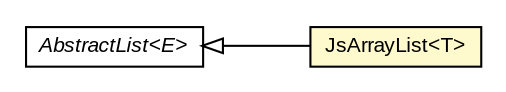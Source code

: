 #!/usr/local/bin/dot
#
# Class diagram 
# Generated by UMLGraph version R5_6-24-gf6e263 (http://www.umlgraph.org/)
#

digraph G {
	edge [fontname="arial",fontsize=10,labelfontname="arial",labelfontsize=10];
	node [fontname="arial",fontsize=10,shape=plaintext];
	nodesep=0.25;
	ranksep=0.5;
	rankdir=LR;
	// org.turbogwt.core.collections.client.JsArrayList<T>
	c547 [label=<<table title="org.turbogwt.core.collections.client.JsArrayList" border="0" cellborder="1" cellspacing="0" cellpadding="2" port="p" bgcolor="lemonChiffon" href="./JsArrayList.html">
		<tr><td><table border="0" cellspacing="0" cellpadding="1">
<tr><td align="center" balign="center"> JsArrayList&lt;T&gt; </td></tr>
		</table></td></tr>
		</table>>, URL="./JsArrayList.html", fontname="arial", fontcolor="black", fontsize=10.0];
	//org.turbogwt.core.collections.client.JsArrayList<T> extends java.util.AbstractList<T>
	c571:p -> c547:p [dir=back,arrowtail=empty];
	// java.util.AbstractList<E>
	c571 [label=<<table title="java.util.AbstractList" border="0" cellborder="1" cellspacing="0" cellpadding="2" port="p" href="http://download.oracle.com/javase/7/docs/api/java/util/AbstractList.html">
		<tr><td><table border="0" cellspacing="0" cellpadding="1">
<tr><td align="center" balign="center"><font face="arial italic"> AbstractList&lt;E&gt; </font></td></tr>
		</table></td></tr>
		</table>>, URL="http://download.oracle.com/javase/7/docs/api/java/util/AbstractList.html", fontname="arial", fontcolor="black", fontsize=10.0];
}

